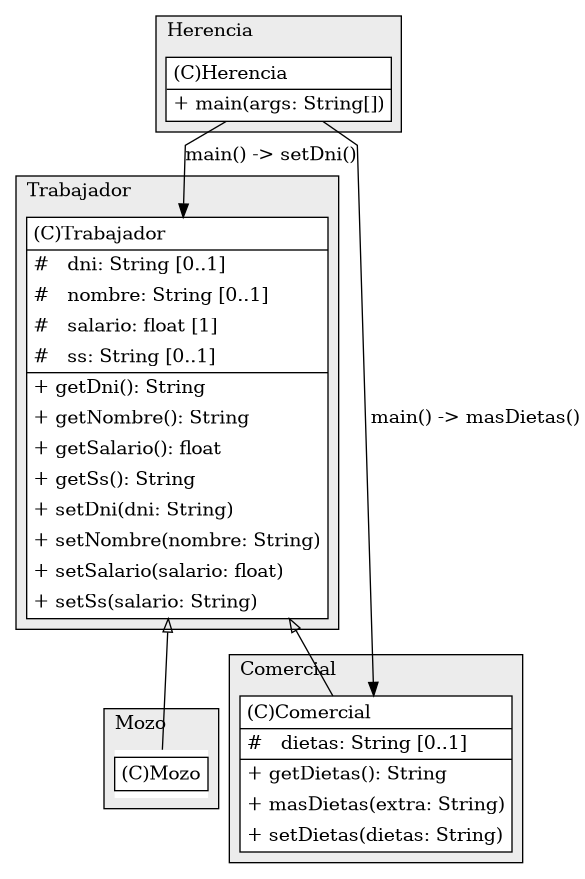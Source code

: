 @startuml

/' diagram meta data start
config=StructureConfiguration;
{
  "projectClassification": {
    "searchMode": "OpenProject", // OpenProject, AllProjects
    "includedProjects": "",
    "pathEndKeywords": "*.impl",
    "isClientPath": "",
    "isClientName": "",
    "isTestPath": "",
    "isTestName": "",
    "isMappingPath": "",
    "isMappingName": "",
    "isDataAccessPath": "",
    "isDataAccessName": "",
    "isDataStructurePath": "",
    "isDataStructureName": "",
    "isInterfaceStructuresPath": "",
    "isInterfaceStructuresName": "",
    "isEntryPointPath": "",
    "isEntryPointName": "",
    "treatFinalFieldsAsMandatory": false
  },
  "graphRestriction": {
    "classPackageExcludeFilter": "",
    "classPackageIncludeFilter": "",
    "classNameExcludeFilter": "",
    "classNameIncludeFilter": "",
    "methodNameExcludeFilter": "",
    "methodNameIncludeFilter": "",
    "removeByInheritance": "", // inheritance/annotation based filtering is done in a second step
    "removeByAnnotation": "",
    "removeByClassPackage": "", // cleanup the graph after inheritance/annotation based filtering is done
    "removeByClassName": "",
    "cutMappings": false,
    "cutEnum": true,
    "cutTests": true,
    "cutClient": true,
    "cutDataAccess": true,
    "cutInterfaceStructures": true,
    "cutDataStructures": true,
    "cutGetterAndSetter": false,
    "cutConstructors": true
  },
  "graphTraversal": {
    "forwardDepth": 3,
    "backwardDepth": 3,
    "classPackageExcludeFilter": "",
    "classPackageIncludeFilter": "",
    "classNameExcludeFilter": "",
    "classNameIncludeFilter": "",
    "methodNameExcludeFilter": "",
    "methodNameIncludeFilter": "",
    "hideMappings": false,
    "hideDataStructures": false,
    "hidePrivateMethods": true,
    "hideInterfaceCalls": true, // indirection: implementation -> interface (is hidden) -> implementation
    "onlyShowApplicationEntryPoints": false, // root node is included
    "useMethodCallsForStructureDiagram": "ForwardOnly" // ForwardOnly, BothDirections, No
  },
  "details": {
    "aggregation": "GroupByClass", // ByClass, GroupByClass, None
    "showClassGenericTypes": true,
    "showMethods": true,
    "showMethodParameterNames": true,
    "showMethodParameterTypes": true,
    "showMethodReturnType": true,
    "showPackageLevels": 2,
    "showDetailedClassStructure": true
  },
  "rootClass": "Herencia",
  "extensionCallbackMethod": "" // qualified.class.name#methodName - signature: public static String method(String)
}
diagram meta data end '/



digraph g {
    rankdir="TB"
    splines=polyline
    

'nodes 
subgraph cluster_1989191918 { 
   	label=Trabajador
	labeljust=l
	fillcolor="#ececec"
	style=filled
   
   Trabajador1989191918[
	label=<<TABLE BORDER="1" CELLBORDER="0" CELLPADDING="4" CELLSPACING="0">
<TR><TD ALIGN="LEFT" >(C)Trabajador</TD></TR>
<HR/>
<TR><TD ALIGN="LEFT" >#   dni: String [0..1]</TD></TR>
<TR><TD ALIGN="LEFT" >#   nombre: String [0..1]</TD></TR>
<TR><TD ALIGN="LEFT" >#   salario: float [1]</TD></TR>
<TR><TD ALIGN="LEFT" >#   ss: String [0..1]</TD></TR>
<HR/>
<TR><TD ALIGN="LEFT" >+ getDni(): String</TD></TR>
<TR><TD ALIGN="LEFT" >+ getNombre(): String</TD></TR>
<TR><TD ALIGN="LEFT" >+ getSalario(): float</TD></TR>
<TR><TD ALIGN="LEFT" >+ getSs(): String</TD></TR>
<TR><TD ALIGN="LEFT" >+ setDni(dni: String)</TD></TR>
<TR><TD ALIGN="LEFT" >+ setNombre(nombre: String)</TD></TR>
<TR><TD ALIGN="LEFT" >+ setSalario(salario: float)</TD></TR>
<TR><TD ALIGN="LEFT" >+ setSs(salario: String)</TD></TR>
</TABLE>>
	style=filled
	margin=0
	shape=plaintext
	fillcolor="#FFFFFF"
];
} 

subgraph cluster_2404471 { 
   	label=Mozo
	labeljust=l
	fillcolor="#ececec"
	style=filled
   
   Mozo2404471[
	label=<<TABLE BORDER="1" CELLBORDER="0" CELLPADDING="4" CELLSPACING="0">
<TR><TD ALIGN="LEFT" >(C)Mozo</TD></TR>
</TABLE>>
	style=filled
	margin=0
	shape=plaintext
	fillcolor="#FFFFFF"
];
} 

subgraph cluster_291586527 { 
   	label=Comercial
	labeljust=l
	fillcolor="#ececec"
	style=filled
   
   Comercial291586527[
	label=<<TABLE BORDER="1" CELLBORDER="0" CELLPADDING="4" CELLSPACING="0">
<TR><TD ALIGN="LEFT" >(C)Comercial</TD></TR>
<HR/>
<TR><TD ALIGN="LEFT" >#   dietas: String [0..1]</TD></TR>
<HR/>
<TR><TD ALIGN="LEFT" >+ getDietas(): String</TD></TR>
<TR><TD ALIGN="LEFT" >+ masDietas(extra: String)</TD></TR>
<TR><TD ALIGN="LEFT" >+ setDietas(dietas: String)</TD></TR>
</TABLE>>
	style=filled
	margin=0
	shape=plaintext
	fillcolor="#FFFFFF"
];
} 

subgraph cluster_562741859 { 
   	label=Herencia
	labeljust=l
	fillcolor="#ececec"
	style=filled
   
   Herencia562741859[
	label=<<TABLE BORDER="1" CELLBORDER="0" CELLPADDING="4" CELLSPACING="0">
<TR><TD ALIGN="LEFT" >(C)Herencia</TD></TR>
<HR/>
<TR><TD ALIGN="LEFT" >+ main(args: String[])</TD></TR>
</TABLE>>
	style=filled
	margin=0
	shape=plaintext
	fillcolor="#FFFFFF"
];
} 

'edges    
Herencia562741859 -> Comercial291586527[label="main() -> masDietas()"];
Herencia562741859 -> Trabajador1989191918[label="main() -> setDni()"];
Trabajador1989191918 -> Comercial291586527[arrowhead=none, arrowtail=empty, dir=both];
Trabajador1989191918 -> Mozo2404471[arrowhead=none, arrowtail=empty, dir=both];
    
}
@enduml
